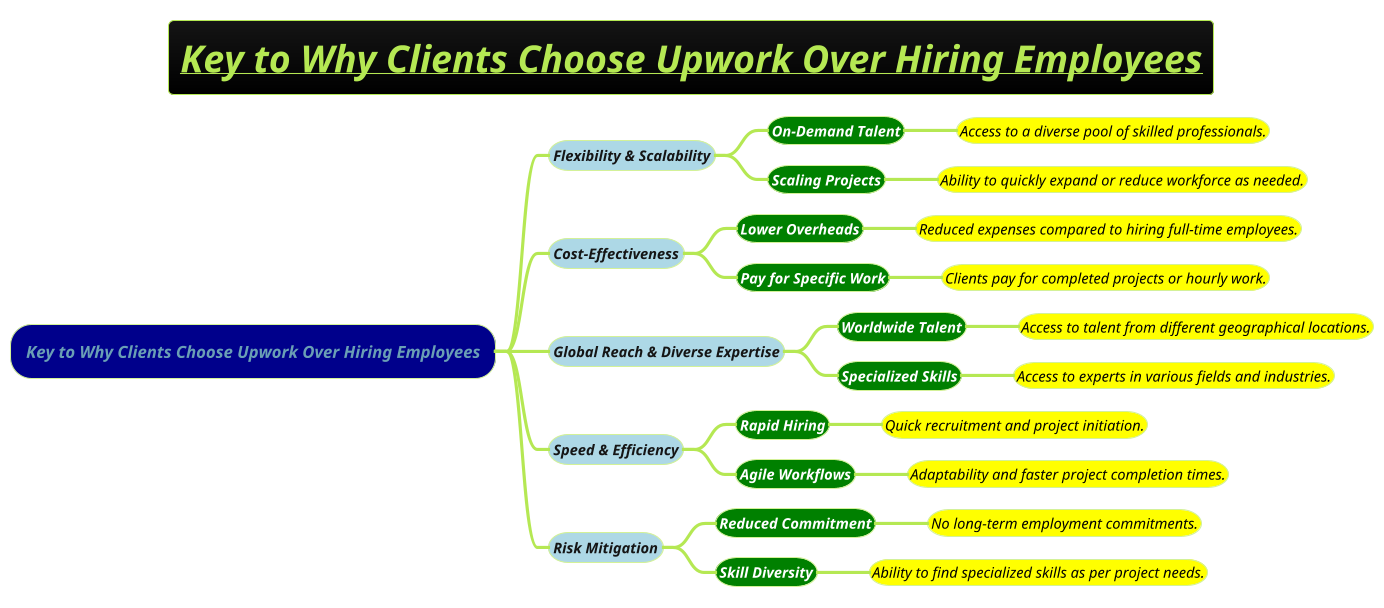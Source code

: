 @startmindmap
title =<i><b><u>Key to Why Clients Choose Upwork Over Hiring Employees
!theme hacker


*[#darkblue] <i>Key to Why Clients Choose Upwork Over Hiring Employees
**[#lightblue] <i><color #blac><size:14>Flexibility & Scalability
***[#green] <b><i><color #white><size:14>On-Demand Talent
****[#yellow] <i><color #black><size:14>Access to a diverse pool of skilled professionals.
***[#green] <b><i><color #white><size:14>Scaling Projects
****[#yellow] <i><color #black><size:14>Ability to quickly expand or reduce workforce as needed.
**[#lightblue] <i><color #blac><size:14>Cost-Effectiveness
***[#green] <b><i><color #white><size:14>Lower Overheads
****[#yellow] <i><color #black><size:14>Reduced expenses compared to hiring full-time employees.
***[#green] <b><i><color #white><size:14>Pay for Specific Work
****[#yellow] <i><color #black><size:14>Clients pay for completed projects or hourly work.
**[#lightblue] <i><color #blac><size:14>Global Reach & Diverse Expertise
***[#green] <b><i><color #white><size:14>Worldwide Talent
****[#yellow] <i><color #black><size:14>Access to talent from different geographical locations.
***[#green] <b><i><color #white><size:14>Specialized Skills
****[#yellow] <i><color #black><size:14>Access to experts in various fields and industries.
**[#lightblue] <i><color #blac><size:14>Speed & Efficiency
***[#green] <b><i><color #white><size:14>Rapid Hiring
****[#yellow] <i><color #black><size:14>Quick recruitment and project initiation.
***[#green] <b><i><color #white><size:14>Agile Workflows
****[#yellow] <i><color #black><size:14>Adaptability and faster project completion times.
**[#lightblue] <i><color #blac><size:14>Risk Mitigation
***[#green] <b><i><color #white><size:14>Reduced Commitment
****[#yellow] <i><color #black><size:14>No long-term employment commitments.
***[#green] <b><i><color #white><size:14>Skill Diversity
****[#yellow] <i><color #black><size:14>Ability to find specialized skills as per project needs.

@endmindmap
